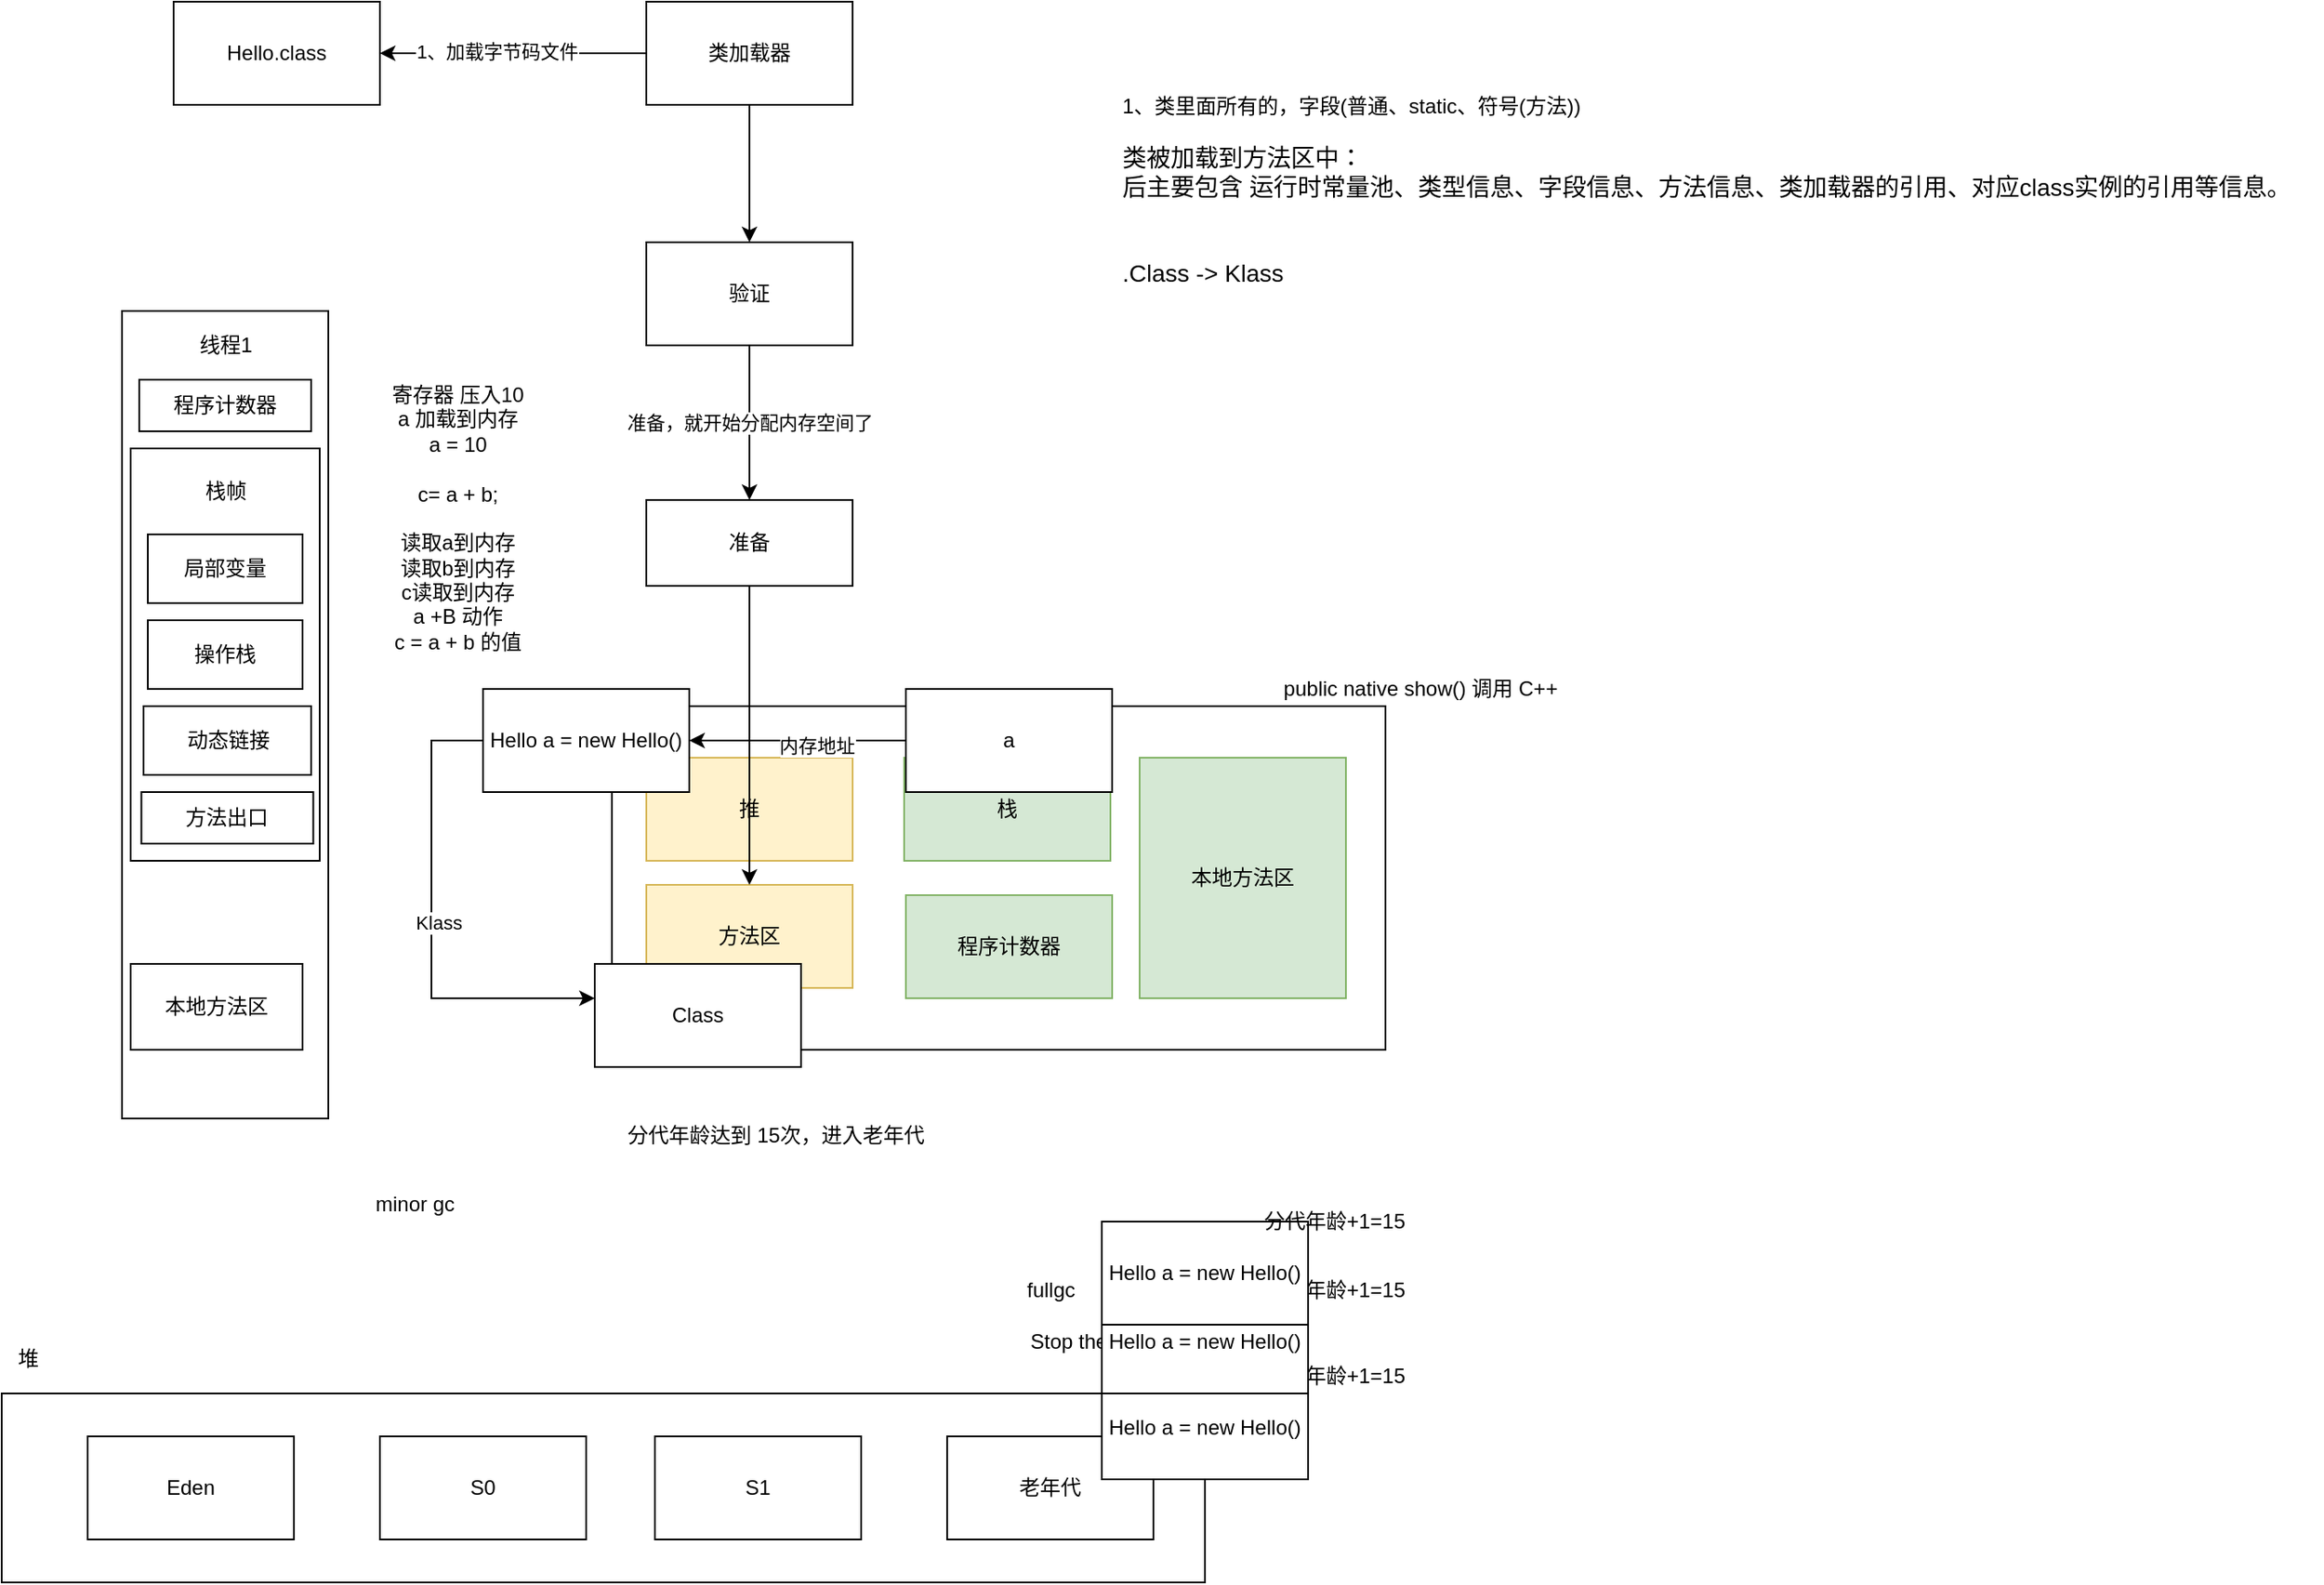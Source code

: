 <mxfile version="14.5.3" type="github">
  <diagram id="bEX31efKxSJHf-s3sODm" name="第 1 页">
    <mxGraphModel dx="1127" dy="771" grid="1" gridSize="10" guides="1" tooltips="1" connect="1" arrows="1" fold="1" page="1" pageScale="1" pageWidth="827" pageHeight="1169" math="0" shadow="0">
      <root>
        <mxCell id="0" />
        <mxCell id="1" parent="0" />
        <mxCell id="VjYMC8rWytREGVeJ94fa-9" value="Hello.class" style="whiteSpace=wrap;html=1;" vertex="1" parent="1">
          <mxGeometry x="220" y="80" width="120" height="60" as="geometry" />
        </mxCell>
        <mxCell id="VjYMC8rWytREGVeJ94fa-11" style="edgeStyle=orthogonalEdgeStyle;rounded=0;orthogonalLoop=1;jettySize=auto;html=1;entryX=1;entryY=0.5;entryDx=0;entryDy=0;" edge="1" parent="1" source="VjYMC8rWytREGVeJ94fa-10" target="VjYMC8rWytREGVeJ94fa-9">
          <mxGeometry relative="1" as="geometry" />
        </mxCell>
        <mxCell id="VjYMC8rWytREGVeJ94fa-12" value="1、加载字节码文件" style="edgeLabel;html=1;align=center;verticalAlign=middle;resizable=0;points=[];" vertex="1" connectable="0" parent="VjYMC8rWytREGVeJ94fa-11">
          <mxGeometry x="0.127" y="-1" relative="1" as="geometry">
            <mxPoint as="offset" />
          </mxGeometry>
        </mxCell>
        <mxCell id="VjYMC8rWytREGVeJ94fa-17" value="" style="edgeStyle=orthogonalEdgeStyle;rounded=0;orthogonalLoop=1;jettySize=auto;html=1;" edge="1" parent="1" source="VjYMC8rWytREGVeJ94fa-10" target="VjYMC8rWytREGVeJ94fa-14">
          <mxGeometry relative="1" as="geometry" />
        </mxCell>
        <mxCell id="VjYMC8rWytREGVeJ94fa-10" value="类加载器" style="whiteSpace=wrap;html=1;" vertex="1" parent="1">
          <mxGeometry x="495" y="80" width="120" height="60" as="geometry" />
        </mxCell>
        <mxCell id="VjYMC8rWytREGVeJ94fa-20" value="准备，就开始分配内存空间了" style="edgeStyle=orthogonalEdgeStyle;rounded=0;orthogonalLoop=1;jettySize=auto;html=1;exitX=0.5;exitY=1;exitDx=0;exitDy=0;entryX=0.5;entryY=0;entryDx=0;entryDy=0;" edge="1" parent="1" source="VjYMC8rWytREGVeJ94fa-14" target="VjYMC8rWytREGVeJ94fa-19">
          <mxGeometry relative="1" as="geometry" />
        </mxCell>
        <mxCell id="VjYMC8rWytREGVeJ94fa-14" value="验证" style="whiteSpace=wrap;html=1;" vertex="1" parent="1">
          <mxGeometry x="495" y="220" width="120" height="60" as="geometry" />
        </mxCell>
        <mxCell id="VjYMC8rWytREGVeJ94fa-16" value="" style="group" vertex="1" connectable="0" parent="1">
          <mxGeometry x="475" y="490" width="450" height="210" as="geometry" />
        </mxCell>
        <mxCell id="VjYMC8rWytREGVeJ94fa-2" value="" style="rounded=0;whiteSpace=wrap;html=1;" vertex="1" parent="VjYMC8rWytREGVeJ94fa-16">
          <mxGeometry width="450" height="200" as="geometry" />
        </mxCell>
        <mxCell id="VjYMC8rWytREGVeJ94fa-4" value="推" style="rounded=0;whiteSpace=wrap;html=1;fillColor=#fff2cc;strokeColor=#d6b656;" vertex="1" parent="VjYMC8rWytREGVeJ94fa-16">
          <mxGeometry x="20" y="30" width="120" height="60" as="geometry" />
        </mxCell>
        <mxCell id="VjYMC8rWytREGVeJ94fa-5" value="栈" style="rounded=0;whiteSpace=wrap;html=1;fillColor=#d5e8d4;strokeColor=#82b366;" vertex="1" parent="VjYMC8rWytREGVeJ94fa-16">
          <mxGeometry x="170" y="30" width="120" height="60" as="geometry" />
        </mxCell>
        <mxCell id="VjYMC8rWytREGVeJ94fa-6" value="方法区" style="rounded=0;whiteSpace=wrap;html=1;fillColor=#fff2cc;strokeColor=#d6b656;" vertex="1" parent="VjYMC8rWytREGVeJ94fa-16">
          <mxGeometry x="20" y="104" width="120" height="60" as="geometry" />
        </mxCell>
        <mxCell id="VjYMC8rWytREGVeJ94fa-7" value="本地方法区" style="rounded=0;whiteSpace=wrap;html=1;fillColor=#d5e8d4;strokeColor=#82b366;" vertex="1" parent="VjYMC8rWytREGVeJ94fa-16">
          <mxGeometry x="307" y="30" width="120" height="140" as="geometry" />
        </mxCell>
        <mxCell id="VjYMC8rWytREGVeJ94fa-8" value="程序计数器" style="rounded=0;whiteSpace=wrap;html=1;fillColor=#d5e8d4;strokeColor=#82b366;" vertex="1" parent="VjYMC8rWytREGVeJ94fa-16">
          <mxGeometry x="171" y="110" width="120" height="60" as="geometry" />
        </mxCell>
        <mxCell id="VjYMC8rWytREGVeJ94fa-26" value="a" style="whiteSpace=wrap;html=1;" vertex="1" parent="VjYMC8rWytREGVeJ94fa-16">
          <mxGeometry x="171" y="-10" width="120" height="60" as="geometry" />
        </mxCell>
        <mxCell id="VjYMC8rWytREGVeJ94fa-50" value="Class" style="rounded=0;whiteSpace=wrap;html=1;" vertex="1" parent="VjYMC8rWytREGVeJ94fa-16">
          <mxGeometry x="-10" y="150" width="120" height="60" as="geometry" />
        </mxCell>
        <mxCell id="VjYMC8rWytREGVeJ94fa-23" style="edgeStyle=orthogonalEdgeStyle;rounded=0;orthogonalLoop=1;jettySize=auto;html=1;" edge="1" parent="1" source="VjYMC8rWytREGVeJ94fa-19" target="VjYMC8rWytREGVeJ94fa-6">
          <mxGeometry relative="1" as="geometry" />
        </mxCell>
        <mxCell id="VjYMC8rWytREGVeJ94fa-19" value="准备" style="rounded=0;whiteSpace=wrap;html=1;" vertex="1" parent="1">
          <mxGeometry x="495" y="370" width="120" height="50" as="geometry" />
        </mxCell>
        <mxCell id="VjYMC8rWytREGVeJ94fa-21" value="&lt;span style=&quot;background-color: rgb(255 , 255 , 255)&quot;&gt;1、类里面所有的，字段(普通、static、符号(方法))&lt;br&gt;&lt;br&gt;&lt;span style=&quot;font-size: 14px&quot;&gt;类被加载到方法区中：&lt;br&gt;&lt;div&gt;后主要包含 运行时常量池、类型信息、字段信息、方法信息、类加载器的引用、对应class实例的引用等信息。&lt;/div&gt;&lt;div&gt;&lt;br&gt;&lt;/div&gt;&lt;div&gt;&lt;br&gt;&lt;/div&gt;&lt;div&gt;.Class -&amp;gt; Klass&amp;nbsp;&lt;/div&gt;&lt;/span&gt;&lt;/span&gt;" style="text;html=1;align=left;verticalAlign=middle;resizable=0;points=[];autosize=1;" vertex="1" parent="1">
          <mxGeometry x="770" y="140" width="700" height="100" as="geometry" />
        </mxCell>
        <mxCell id="VjYMC8rWytREGVeJ94fa-30" value="public native show() 调用 C++" style="text;html=1;align=center;verticalAlign=middle;resizable=0;points=[];autosize=1;" vertex="1" parent="1">
          <mxGeometry x="860" y="470" width="170" height="20" as="geometry" />
        </mxCell>
        <mxCell id="VjYMC8rWytREGVeJ94fa-31" value="" style="rounded=0;whiteSpace=wrap;html=1;" vertex="1" parent="1">
          <mxGeometry x="190" y="260" width="120" height="470" as="geometry" />
        </mxCell>
        <mxCell id="VjYMC8rWytREGVeJ94fa-97" style="edgeStyle=orthogonalEdgeStyle;rounded=0;orthogonalLoop=1;jettySize=auto;html=1;" edge="1" parent="1" source="VjYMC8rWytREGVeJ94fa-27" target="VjYMC8rWytREGVeJ94fa-50">
          <mxGeometry relative="1" as="geometry">
            <Array as="points">
              <mxPoint x="370" y="510" />
              <mxPoint x="370" y="660" />
            </Array>
          </mxGeometry>
        </mxCell>
        <mxCell id="VjYMC8rWytREGVeJ94fa-98" value="Klass" style="edgeLabel;html=1;align=center;verticalAlign=middle;resizable=0;points=[];" vertex="1" connectable="0" parent="VjYMC8rWytREGVeJ94fa-97">
          <mxGeometry x="-0.011" y="4" relative="1" as="geometry">
            <mxPoint as="offset" />
          </mxGeometry>
        </mxCell>
        <mxCell id="VjYMC8rWytREGVeJ94fa-27" value="Hello a = new Hello()" style="whiteSpace=wrap;html=1;" vertex="1" parent="1">
          <mxGeometry x="400" y="480" width="120" height="60" as="geometry" />
        </mxCell>
        <mxCell id="VjYMC8rWytREGVeJ94fa-28" style="edgeStyle=orthogonalEdgeStyle;rounded=0;orthogonalLoop=1;jettySize=auto;html=1;" edge="1" parent="1" source="VjYMC8rWytREGVeJ94fa-26" target="VjYMC8rWytREGVeJ94fa-27">
          <mxGeometry relative="1" as="geometry" />
        </mxCell>
        <mxCell id="VjYMC8rWytREGVeJ94fa-29" value="内存地址" style="edgeLabel;html=1;align=center;verticalAlign=middle;resizable=0;points=[];" vertex="1" connectable="0" parent="VjYMC8rWytREGVeJ94fa-28">
          <mxGeometry x="-0.175" y="3" relative="1" as="geometry">
            <mxPoint as="offset" />
          </mxGeometry>
        </mxCell>
        <mxCell id="VjYMC8rWytREGVeJ94fa-32" value="" style="whiteSpace=wrap;html=1;" vertex="1" parent="1">
          <mxGeometry x="195" y="340" width="110" height="240" as="geometry" />
        </mxCell>
        <mxCell id="VjYMC8rWytREGVeJ94fa-33" value="线程1" style="text;html=1;align=center;verticalAlign=middle;resizable=0;points=[];autosize=1;" vertex="1" parent="1">
          <mxGeometry x="225" y="270" width="50" height="20" as="geometry" />
        </mxCell>
        <mxCell id="VjYMC8rWytREGVeJ94fa-34" value="栈帧" style="text;html=1;align=center;verticalAlign=middle;resizable=0;points=[];autosize=1;" vertex="1" parent="1">
          <mxGeometry x="230" y="355" width="40" height="20" as="geometry" />
        </mxCell>
        <mxCell id="VjYMC8rWytREGVeJ94fa-40" value="本地方法区" style="rounded=0;whiteSpace=wrap;html=1;" vertex="1" parent="1">
          <mxGeometry x="195" y="640" width="100" height="50" as="geometry" />
        </mxCell>
        <mxCell id="VjYMC8rWytREGVeJ94fa-41" value="程序计数器" style="rounded=0;whiteSpace=wrap;html=1;" vertex="1" parent="1">
          <mxGeometry x="200" y="300" width="100" height="30" as="geometry" />
        </mxCell>
        <mxCell id="VjYMC8rWytREGVeJ94fa-43" value="方法出口" style="rounded=0;whiteSpace=wrap;html=1;" vertex="1" parent="1">
          <mxGeometry x="201.25" y="540" width="100" height="30" as="geometry" />
        </mxCell>
        <mxCell id="VjYMC8rWytREGVeJ94fa-44" value="局部变量" style="rounded=0;whiteSpace=wrap;html=1;" vertex="1" parent="1">
          <mxGeometry x="205" y="390" width="90" height="40" as="geometry" />
        </mxCell>
        <mxCell id="VjYMC8rWytREGVeJ94fa-45" value="动态链接" style="rounded=0;whiteSpace=wrap;html=1;" vertex="1" parent="1">
          <mxGeometry x="202.5" y="490" width="97.5" height="40" as="geometry" />
        </mxCell>
        <mxCell id="VjYMC8rWytREGVeJ94fa-46" value="操作栈" style="rounded=0;whiteSpace=wrap;html=1;" vertex="1" parent="1">
          <mxGeometry x="205" y="440" width="90" height="40" as="geometry" />
        </mxCell>
        <mxCell id="VjYMC8rWytREGVeJ94fa-48" value="寄存器 压入10&lt;br&gt;a 加载到内存&lt;br&gt;a = 10&lt;br&gt;&lt;br&gt;c= a + b;&lt;br&gt;&lt;br&gt;读取a到内存&lt;br&gt;读取b到内存&lt;br&gt;c读取到内存&lt;br&gt;a +B 动作&lt;br&gt;c = a + b 的值&lt;br&gt;&lt;br&gt;&lt;br&gt;" style="text;html=1;align=center;verticalAlign=middle;resizable=0;points=[];autosize=1;" vertex="1" parent="1">
          <mxGeometry x="340" y="300" width="90" height="190" as="geometry" />
        </mxCell>
        <mxCell id="VjYMC8rWytREGVeJ94fa-52" value="" style="rounded=0;whiteSpace=wrap;html=1;" vertex="1" parent="1">
          <mxGeometry x="120" y="890" width="700" height="110" as="geometry" />
        </mxCell>
        <mxCell id="VjYMC8rWytREGVeJ94fa-53" value="堆" style="text;html=1;align=center;verticalAlign=middle;resizable=0;points=[];autosize=1;" vertex="1" parent="1">
          <mxGeometry x="120" y="860" width="30" height="20" as="geometry" />
        </mxCell>
        <mxCell id="VjYMC8rWytREGVeJ94fa-54" value="Eden" style="whiteSpace=wrap;html=1;" vertex="1" parent="1">
          <mxGeometry x="170" y="915" width="120" height="60" as="geometry" />
        </mxCell>
        <mxCell id="VjYMC8rWytREGVeJ94fa-56" value="S0" style="whiteSpace=wrap;html=1;" vertex="1" parent="1">
          <mxGeometry x="340" y="915" width="120" height="60" as="geometry" />
        </mxCell>
        <mxCell id="VjYMC8rWytREGVeJ94fa-57" value="S1" style="whiteSpace=wrap;html=1;" vertex="1" parent="1">
          <mxGeometry x="500" y="915" width="120" height="60" as="geometry" />
        </mxCell>
        <mxCell id="VjYMC8rWytREGVeJ94fa-59" value="老年代" style="whiteSpace=wrap;html=1;" vertex="1" parent="1">
          <mxGeometry x="670" y="915" width="120" height="60" as="geometry" />
        </mxCell>
        <mxCell id="VjYMC8rWytREGVeJ94fa-62" value="minor gc" style="text;html=1;align=center;verticalAlign=middle;resizable=0;points=[];autosize=1;" vertex="1" parent="1">
          <mxGeometry x="330" y="770" width="60" height="20" as="geometry" />
        </mxCell>
        <mxCell id="VjYMC8rWytREGVeJ94fa-63" value="fullgc" style="text;html=1;align=center;verticalAlign=middle;resizable=0;points=[];autosize=1;" vertex="1" parent="1">
          <mxGeometry x="710" y="820" width="40" height="20" as="geometry" />
        </mxCell>
        <mxCell id="VjYMC8rWytREGVeJ94fa-64" value="Stop the word" style="text;html=1;align=center;verticalAlign=middle;resizable=0;points=[];autosize=1;" vertex="1" parent="1">
          <mxGeometry x="710" y="850" width="90" height="20" as="geometry" />
        </mxCell>
        <mxCell id="VjYMC8rWytREGVeJ94fa-67" value="" style="group" vertex="1" connectable="0" parent="1">
          <mxGeometry x="760" y="870" width="185" height="70" as="geometry" />
        </mxCell>
        <mxCell id="VjYMC8rWytREGVeJ94fa-65" value="Hello a = new Hello()" style="whiteSpace=wrap;html=1;" vertex="1" parent="VjYMC8rWytREGVeJ94fa-67">
          <mxGeometry y="10" width="120" height="60" as="geometry" />
        </mxCell>
        <mxCell id="VjYMC8rWytREGVeJ94fa-66" value="分代年龄+1=15" style="text;html=1;align=center;verticalAlign=middle;resizable=0;points=[];autosize=1;" vertex="1" parent="VjYMC8rWytREGVeJ94fa-67">
          <mxGeometry x="85" width="100" height="20" as="geometry" />
        </mxCell>
        <mxCell id="VjYMC8rWytREGVeJ94fa-68" value="" style="group" vertex="1" connectable="0" parent="1">
          <mxGeometry x="760" y="820" width="185" height="70" as="geometry" />
        </mxCell>
        <mxCell id="VjYMC8rWytREGVeJ94fa-69" value="Hello a = new Hello()" style="whiteSpace=wrap;html=1;" vertex="1" parent="VjYMC8rWytREGVeJ94fa-68">
          <mxGeometry y="10" width="120" height="60" as="geometry" />
        </mxCell>
        <mxCell id="VjYMC8rWytREGVeJ94fa-70" value="分代年龄+1=15" style="text;html=1;align=center;verticalAlign=middle;resizable=0;points=[];autosize=1;" vertex="1" parent="VjYMC8rWytREGVeJ94fa-68">
          <mxGeometry x="85" width="100" height="20" as="geometry" />
        </mxCell>
        <mxCell id="VjYMC8rWytREGVeJ94fa-71" value="" style="group" vertex="1" connectable="0" parent="1">
          <mxGeometry x="760" y="780" width="185" height="70" as="geometry" />
        </mxCell>
        <mxCell id="VjYMC8rWytREGVeJ94fa-72" value="Hello a = new Hello()" style="whiteSpace=wrap;html=1;" vertex="1" parent="VjYMC8rWytREGVeJ94fa-71">
          <mxGeometry y="10" width="120" height="60" as="geometry" />
        </mxCell>
        <mxCell id="VjYMC8rWytREGVeJ94fa-73" value="分代年龄+1=15" style="text;html=1;align=center;verticalAlign=middle;resizable=0;points=[];autosize=1;" vertex="1" parent="VjYMC8rWytREGVeJ94fa-71">
          <mxGeometry x="85" width="100" height="20" as="geometry" />
        </mxCell>
        <mxCell id="VjYMC8rWytREGVeJ94fa-74" value="分代年龄达到 15次，进入老年代" style="text;html=1;align=center;verticalAlign=middle;resizable=0;points=[];autosize=1;" vertex="1" parent="1">
          <mxGeometry x="475" y="730" width="190" height="20" as="geometry" />
        </mxCell>
      </root>
    </mxGraphModel>
  </diagram>
</mxfile>

